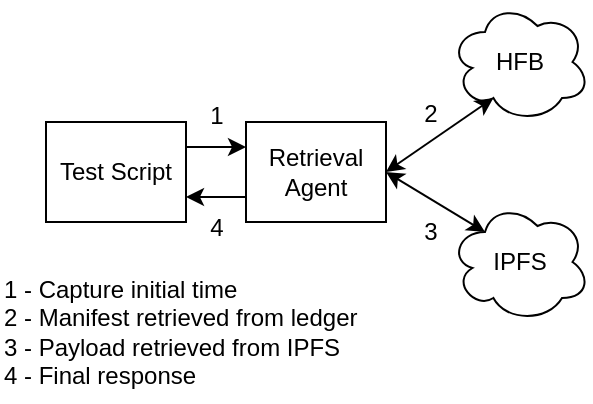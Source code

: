 <mxfile version="21.1.4" type="device">
  <diagram name="Página-1" id="5fEzxh84mmSdy5ejU_iH">
    <mxGraphModel dx="574" dy="322" grid="1" gridSize="10" guides="1" tooltips="1" connect="1" arrows="1" fold="1" page="1" pageScale="1" pageWidth="827" pageHeight="1169" math="0" shadow="0">
      <root>
        <mxCell id="0" />
        <mxCell id="1" parent="0" />
        <mxCell id="0bHtTFy6KJN1M6mU55zM-3" value="Test Script" style="rounded=0;whiteSpace=wrap;html=1;" parent="1" vertex="1">
          <mxGeometry x="118" y="160" width="70" height="50" as="geometry" />
        </mxCell>
        <mxCell id="0bHtTFy6KJN1M6mU55zM-4" value="Retrieval Agent" style="rounded=0;whiteSpace=wrap;html=1;" parent="1" vertex="1">
          <mxGeometry x="218" y="160" width="70" height="50" as="geometry" />
        </mxCell>
        <mxCell id="0bHtTFy6KJN1M6mU55zM-6" value="HFB" style="ellipse;shape=cloud;whiteSpace=wrap;html=1;" parent="1" vertex="1">
          <mxGeometry x="320" y="100" width="70" height="60" as="geometry" />
        </mxCell>
        <mxCell id="0bHtTFy6KJN1M6mU55zM-7" value="IPFS" style="ellipse;shape=cloud;whiteSpace=wrap;html=1;" parent="1" vertex="1">
          <mxGeometry x="320" y="200" width="70" height="60" as="geometry" />
        </mxCell>
        <mxCell id="0bHtTFy6KJN1M6mU55zM-10" value="" style="endArrow=classic;html=1;rounded=0;entryX=0.25;entryY=0.25;entryDx=0;entryDy=0;entryPerimeter=0;exitX=1;exitY=0.5;exitDx=0;exitDy=0;startArrow=classic;startFill=1;endFill=1;" parent="1" source="0bHtTFy6KJN1M6mU55zM-4" target="0bHtTFy6KJN1M6mU55zM-7" edge="1">
          <mxGeometry width="50" height="50" relative="1" as="geometry">
            <mxPoint x="290" y="380" as="sourcePoint" />
            <mxPoint x="340" y="330" as="targetPoint" />
          </mxGeometry>
        </mxCell>
        <mxCell id="0bHtTFy6KJN1M6mU55zM-11" value="" style="endArrow=classic;html=1;rounded=0;entryX=0.31;entryY=0.8;entryDx=0;entryDy=0;entryPerimeter=0;exitX=1;exitY=0.5;exitDx=0;exitDy=0;startArrow=classic;startFill=1;endFill=1;" parent="1" source="0bHtTFy6KJN1M6mU55zM-4" target="0bHtTFy6KJN1M6mU55zM-6" edge="1">
          <mxGeometry width="50" height="50" relative="1" as="geometry">
            <mxPoint x="310" y="350" as="sourcePoint" />
            <mxPoint x="360" y="300" as="targetPoint" />
          </mxGeometry>
        </mxCell>
        <mxCell id="0bHtTFy6KJN1M6mU55zM-15" value="" style="endArrow=classic;html=1;rounded=0;exitX=1;exitY=0.25;exitDx=0;exitDy=0;entryX=0;entryY=0.25;entryDx=0;entryDy=0;" parent="1" source="0bHtTFy6KJN1M6mU55zM-3" target="0bHtTFy6KJN1M6mU55zM-4" edge="1">
          <mxGeometry width="50" height="50" relative="1" as="geometry">
            <mxPoint x="190" y="330" as="sourcePoint" />
            <mxPoint x="240" y="280" as="targetPoint" />
          </mxGeometry>
        </mxCell>
        <mxCell id="0bHtTFy6KJN1M6mU55zM-16" value="" style="endArrow=classic;html=1;rounded=0;exitX=0;exitY=0.75;exitDx=0;exitDy=0;entryX=1;entryY=0.75;entryDx=0;entryDy=0;" parent="1" source="0bHtTFy6KJN1M6mU55zM-4" target="0bHtTFy6KJN1M6mU55zM-3" edge="1">
          <mxGeometry width="50" height="50" relative="1" as="geometry">
            <mxPoint x="140" y="320" as="sourcePoint" />
            <mxPoint x="190" y="270" as="targetPoint" />
          </mxGeometry>
        </mxCell>
        <mxCell id="0bHtTFy6KJN1M6mU55zM-18" value="1" style="text;html=1;align=center;verticalAlign=middle;resizable=0;points=[];autosize=1;strokeColor=none;fillColor=none;" parent="1" vertex="1">
          <mxGeometry x="188" y="142" width="30" height="30" as="geometry" />
        </mxCell>
        <mxCell id="0bHtTFy6KJN1M6mU55zM-19" value="2" style="text;html=1;align=center;verticalAlign=middle;resizable=0;points=[];autosize=1;strokeColor=none;fillColor=none;" parent="1" vertex="1">
          <mxGeometry x="295" y="141" width="30" height="30" as="geometry" />
        </mxCell>
        <mxCell id="0bHtTFy6KJN1M6mU55zM-20" value="3" style="text;html=1;align=center;verticalAlign=middle;resizable=0;points=[];autosize=1;strokeColor=none;fillColor=none;" parent="1" vertex="1">
          <mxGeometry x="295" y="200" width="30" height="30" as="geometry" />
        </mxCell>
        <mxCell id="0bHtTFy6KJN1M6mU55zM-22" value="&lt;div align=&quot;left&quot;&gt;1 - Capture initial time&lt;/div&gt;&lt;div align=&quot;left&quot;&gt;2 - Manifest retrieved from ledger&lt;/div&gt;&lt;div align=&quot;left&quot;&gt;3 - Payload retrieved from IPFS&lt;/div&gt;&lt;div align=&quot;left&quot;&gt;4 - Final response&lt;br&gt;&lt;/div&gt;" style="text;html=1;align=left;verticalAlign=middle;resizable=0;points=[];autosize=1;strokeColor=none;fillColor=none;" parent="1" vertex="1">
          <mxGeometry x="95" y="230" width="200" height="70" as="geometry" />
        </mxCell>
        <mxCell id="0bHtTFy6KJN1M6mU55zM-23" value="4" style="text;html=1;align=center;verticalAlign=middle;resizable=0;points=[];autosize=1;strokeColor=none;fillColor=none;" parent="1" vertex="1">
          <mxGeometry x="188" y="198" width="30" height="30" as="geometry" />
        </mxCell>
      </root>
    </mxGraphModel>
  </diagram>
</mxfile>
